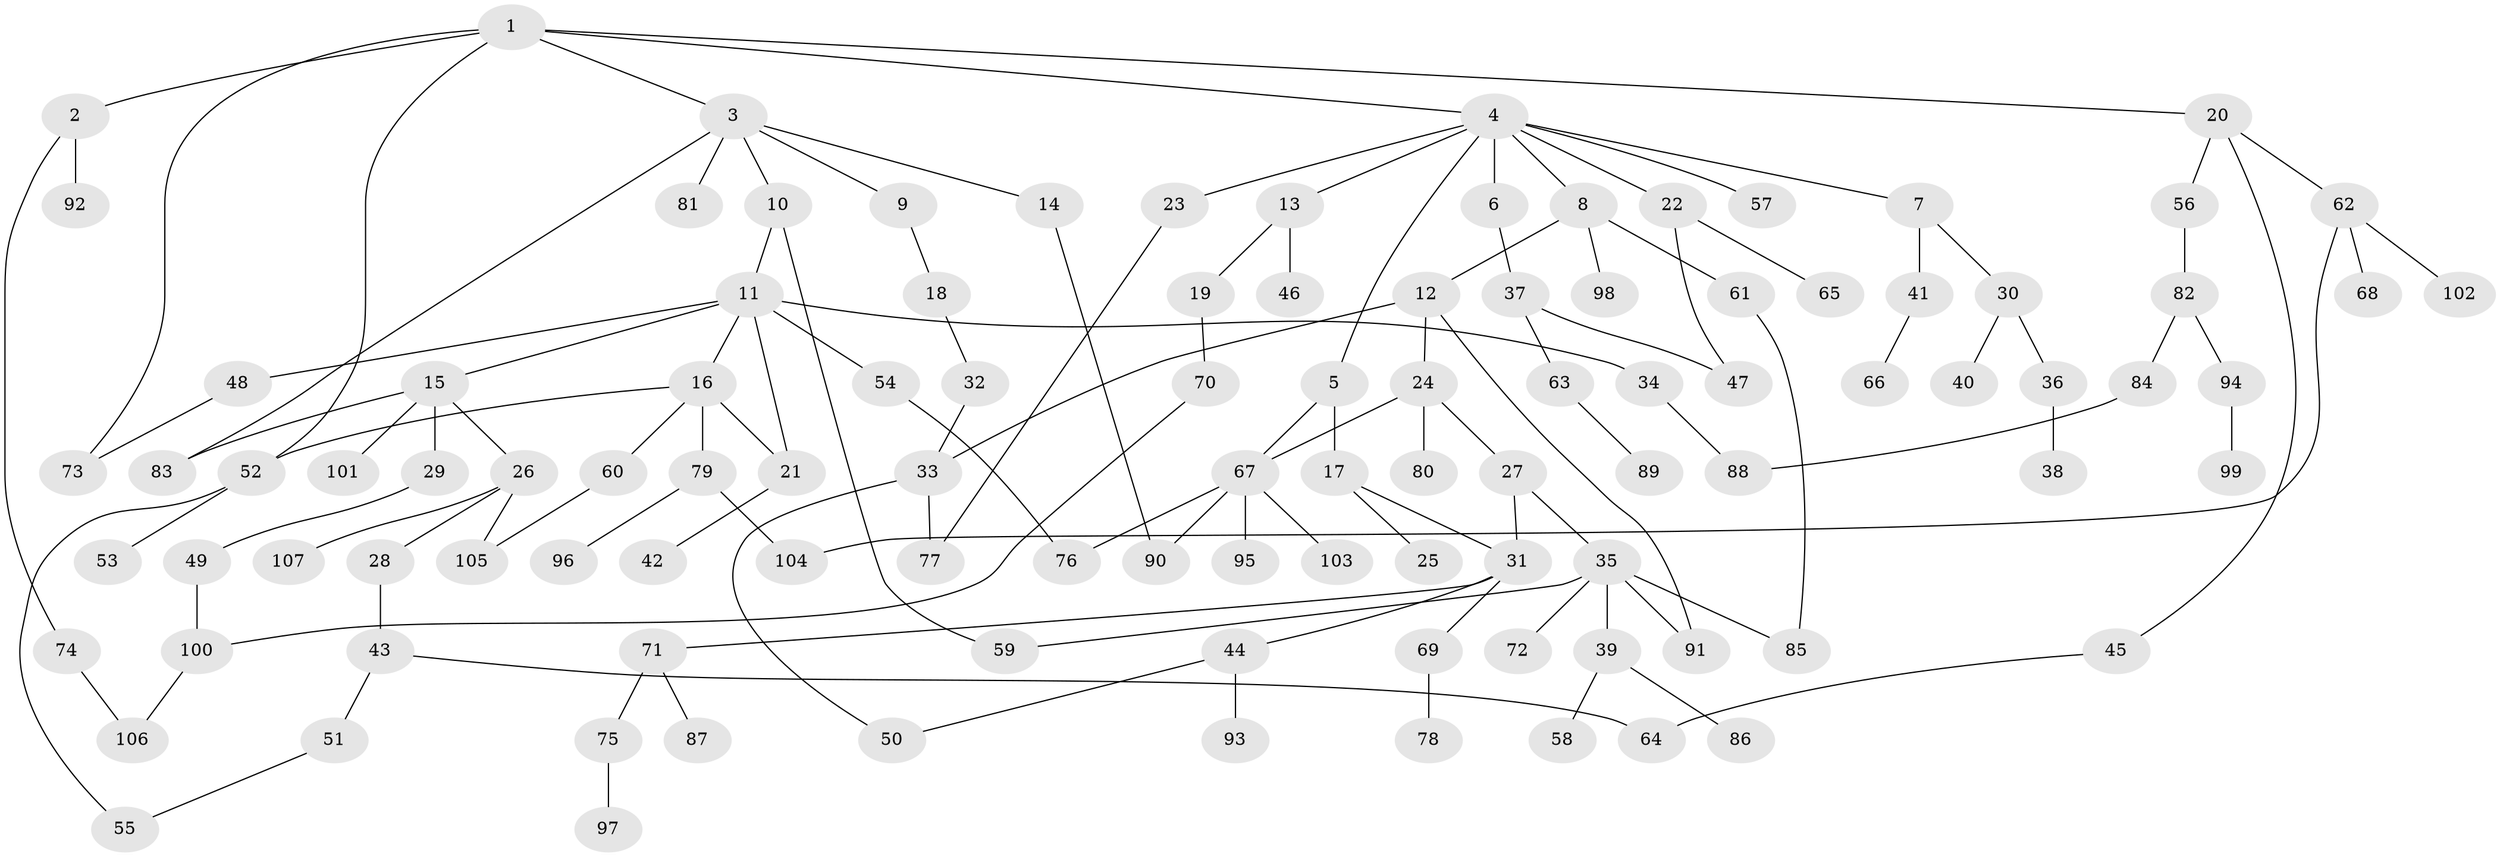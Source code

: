 // Generated by graph-tools (version 1.1) at 2025/01/03/09/25 03:01:09]
// undirected, 107 vertices, 128 edges
graph export_dot {
graph [start="1"]
  node [color=gray90,style=filled];
  1;
  2;
  3;
  4;
  5;
  6;
  7;
  8;
  9;
  10;
  11;
  12;
  13;
  14;
  15;
  16;
  17;
  18;
  19;
  20;
  21;
  22;
  23;
  24;
  25;
  26;
  27;
  28;
  29;
  30;
  31;
  32;
  33;
  34;
  35;
  36;
  37;
  38;
  39;
  40;
  41;
  42;
  43;
  44;
  45;
  46;
  47;
  48;
  49;
  50;
  51;
  52;
  53;
  54;
  55;
  56;
  57;
  58;
  59;
  60;
  61;
  62;
  63;
  64;
  65;
  66;
  67;
  68;
  69;
  70;
  71;
  72;
  73;
  74;
  75;
  76;
  77;
  78;
  79;
  80;
  81;
  82;
  83;
  84;
  85;
  86;
  87;
  88;
  89;
  90;
  91;
  92;
  93;
  94;
  95;
  96;
  97;
  98;
  99;
  100;
  101;
  102;
  103;
  104;
  105;
  106;
  107;
  1 -- 2;
  1 -- 3;
  1 -- 4;
  1 -- 20;
  1 -- 52;
  1 -- 73;
  2 -- 74;
  2 -- 92;
  3 -- 9;
  3 -- 10;
  3 -- 14;
  3 -- 81;
  3 -- 83;
  4 -- 5;
  4 -- 6;
  4 -- 7;
  4 -- 8;
  4 -- 13;
  4 -- 22;
  4 -- 23;
  4 -- 57;
  5 -- 17;
  5 -- 67;
  6 -- 37;
  7 -- 30;
  7 -- 41;
  8 -- 12;
  8 -- 61;
  8 -- 98;
  9 -- 18;
  10 -- 11;
  10 -- 59;
  11 -- 15;
  11 -- 16;
  11 -- 34;
  11 -- 48;
  11 -- 54;
  11 -- 21;
  12 -- 24;
  12 -- 33;
  12 -- 91;
  13 -- 19;
  13 -- 46;
  14 -- 90;
  15 -- 26;
  15 -- 29;
  15 -- 101;
  15 -- 83;
  16 -- 21;
  16 -- 52;
  16 -- 60;
  16 -- 79;
  17 -- 25;
  17 -- 31;
  18 -- 32;
  19 -- 70;
  20 -- 45;
  20 -- 56;
  20 -- 62;
  21 -- 42;
  22 -- 65;
  22 -- 47;
  23 -- 77;
  24 -- 27;
  24 -- 67;
  24 -- 80;
  26 -- 28;
  26 -- 107;
  26 -- 105;
  27 -- 35;
  27 -- 31;
  28 -- 43;
  29 -- 49;
  30 -- 36;
  30 -- 40;
  31 -- 44;
  31 -- 69;
  31 -- 71;
  32 -- 33;
  33 -- 50;
  33 -- 77;
  34 -- 88;
  35 -- 39;
  35 -- 59;
  35 -- 72;
  35 -- 85;
  35 -- 91;
  36 -- 38;
  37 -- 47;
  37 -- 63;
  39 -- 58;
  39 -- 86;
  41 -- 66;
  43 -- 51;
  43 -- 64;
  44 -- 93;
  44 -- 50;
  45 -- 64;
  48 -- 73;
  49 -- 100;
  51 -- 55;
  52 -- 53;
  52 -- 55;
  54 -- 76;
  56 -- 82;
  60 -- 105;
  61 -- 85;
  62 -- 68;
  62 -- 102;
  62 -- 104;
  63 -- 89;
  67 -- 76;
  67 -- 95;
  67 -- 103;
  67 -- 90;
  69 -- 78;
  70 -- 100;
  71 -- 75;
  71 -- 87;
  74 -- 106;
  75 -- 97;
  79 -- 96;
  79 -- 104;
  82 -- 84;
  82 -- 94;
  84 -- 88;
  94 -- 99;
  100 -- 106;
}

